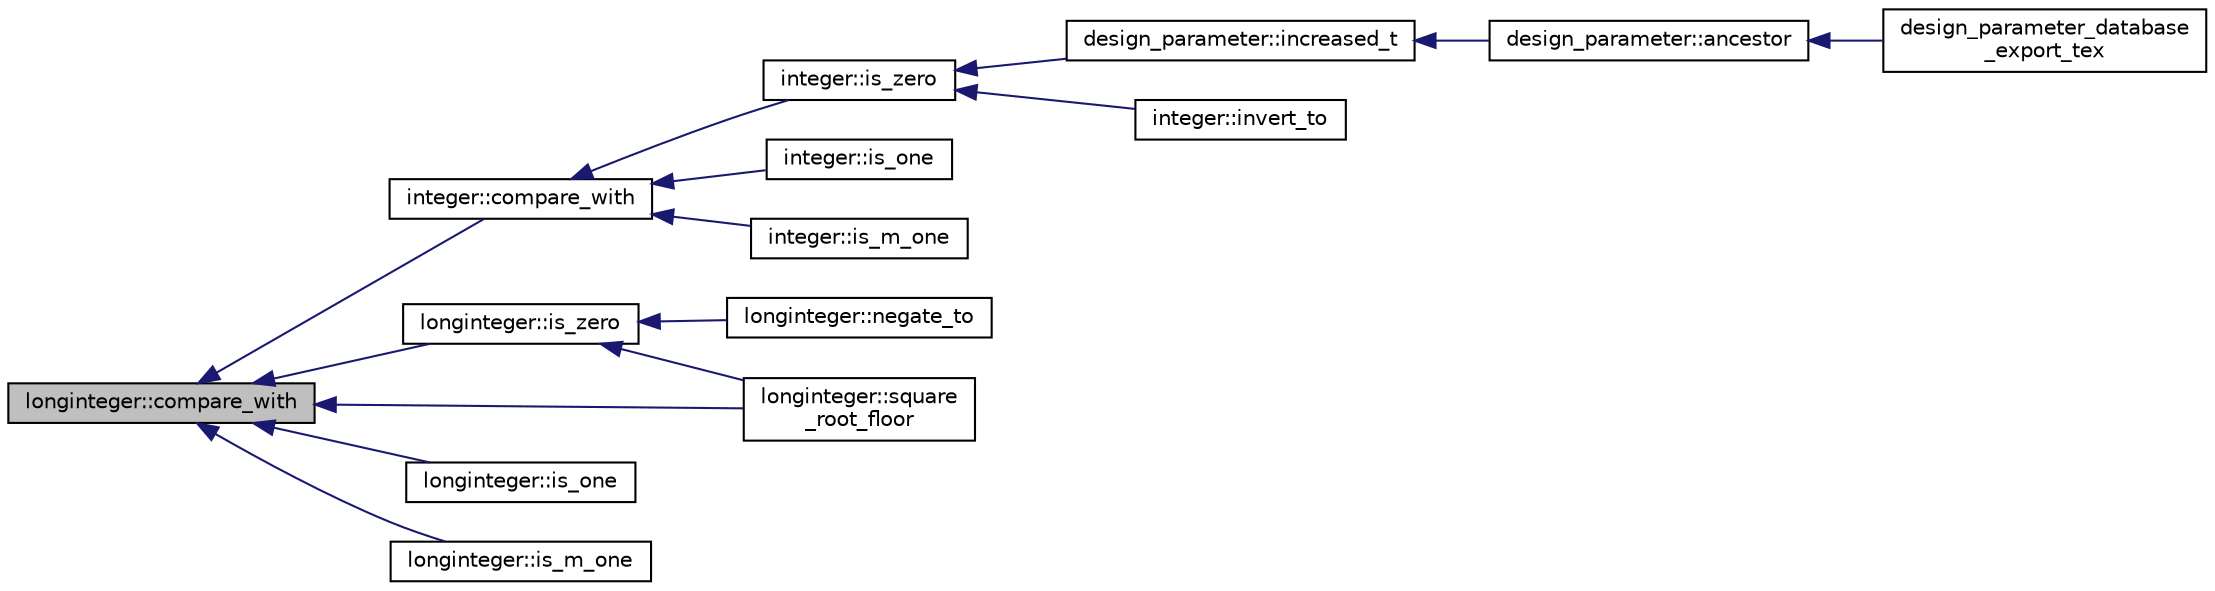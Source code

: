 digraph "longinteger::compare_with"
{
  edge [fontname="Helvetica",fontsize="10",labelfontname="Helvetica",labelfontsize="10"];
  node [fontname="Helvetica",fontsize="10",shape=record];
  rankdir="LR";
  Node229 [label="longinteger::compare_with",height=0.2,width=0.4,color="black", fillcolor="grey75", style="filled", fontcolor="black"];
  Node229 -> Node230 [dir="back",color="midnightblue",fontsize="10",style="solid",fontname="Helvetica"];
  Node230 [label="integer::compare_with",height=0.2,width=0.4,color="black", fillcolor="white", style="filled",URL="$d0/de5/classinteger.html#a20cc8d8d4913e9ee746c6758bbb2e62a"];
  Node230 -> Node231 [dir="back",color="midnightblue",fontsize="10",style="solid",fontname="Helvetica"];
  Node231 [label="integer::is_zero",height=0.2,width=0.4,color="black", fillcolor="white", style="filled",URL="$d0/de5/classinteger.html#ab92500013b2342ab5c24355bc91bad64"];
  Node231 -> Node232 [dir="back",color="midnightblue",fontsize="10",style="solid",fontname="Helvetica"];
  Node232 [label="design_parameter::increased_t",height=0.2,width=0.4,color="black", fillcolor="white", style="filled",URL="$da/d94/classdesign__parameter.html#a8f39a90927d51e3cb3772bc98c94d7d0"];
  Node232 -> Node233 [dir="back",color="midnightblue",fontsize="10",style="solid",fontname="Helvetica"];
  Node233 [label="design_parameter::ancestor",height=0.2,width=0.4,color="black", fillcolor="white", style="filled",URL="$da/d94/classdesign__parameter.html#abd616d2e29cde6f3e797abab001af0c6"];
  Node233 -> Node234 [dir="back",color="midnightblue",fontsize="10",style="solid",fontname="Helvetica"];
  Node234 [label="design_parameter_database\l_export_tex",height=0.2,width=0.4,color="black", fillcolor="white", style="filled",URL="$d9/d60/discreta_8h.html#a075808c1cf57d126d15a0d7794716de7"];
  Node231 -> Node235 [dir="back",color="midnightblue",fontsize="10",style="solid",fontname="Helvetica"];
  Node235 [label="integer::invert_to",height=0.2,width=0.4,color="black", fillcolor="white", style="filled",URL="$d0/de5/classinteger.html#a9a991b285677b99b4879034e31648b7a"];
  Node230 -> Node236 [dir="back",color="midnightblue",fontsize="10",style="solid",fontname="Helvetica"];
  Node236 [label="integer::is_one",height=0.2,width=0.4,color="black", fillcolor="white", style="filled",URL="$d0/de5/classinteger.html#acf8faabd4ed20f9580605714b5b73a5f"];
  Node230 -> Node237 [dir="back",color="midnightblue",fontsize="10",style="solid",fontname="Helvetica"];
  Node237 [label="integer::is_m_one",height=0.2,width=0.4,color="black", fillcolor="white", style="filled",URL="$d0/de5/classinteger.html#a7585957656c1152035411e066a4f0053"];
  Node229 -> Node238 [dir="back",color="midnightblue",fontsize="10",style="solid",fontname="Helvetica"];
  Node238 [label="longinteger::is_zero",height=0.2,width=0.4,color="black", fillcolor="white", style="filled",URL="$d3/d71/classlonginteger.html#aa40fbd6c28e40a7a19cb29b8999afbc0"];
  Node238 -> Node239 [dir="back",color="midnightblue",fontsize="10",style="solid",fontname="Helvetica"];
  Node239 [label="longinteger::negate_to",height=0.2,width=0.4,color="black", fillcolor="white", style="filled",URL="$d3/d71/classlonginteger.html#a1de6a5663bb80562dee0e6ca1a808ff1"];
  Node238 -> Node240 [dir="back",color="midnightblue",fontsize="10",style="solid",fontname="Helvetica"];
  Node240 [label="longinteger::square\l_root_floor",height=0.2,width=0.4,color="black", fillcolor="white", style="filled",URL="$d3/d71/classlonginteger.html#a1b5b30f8bc750d1304390f518e43aa0f"];
  Node229 -> Node241 [dir="back",color="midnightblue",fontsize="10",style="solid",fontname="Helvetica"];
  Node241 [label="longinteger::is_one",height=0.2,width=0.4,color="black", fillcolor="white", style="filled",URL="$d3/d71/classlonginteger.html#a2e169e4ac876ac8694af28468fdfd060"];
  Node229 -> Node242 [dir="back",color="midnightblue",fontsize="10",style="solid",fontname="Helvetica"];
  Node242 [label="longinteger::is_m_one",height=0.2,width=0.4,color="black", fillcolor="white", style="filled",URL="$d3/d71/classlonginteger.html#aa47d6521fc1dc8058d9eaa516caefabe"];
  Node229 -> Node240 [dir="back",color="midnightblue",fontsize="10",style="solid",fontname="Helvetica"];
}
